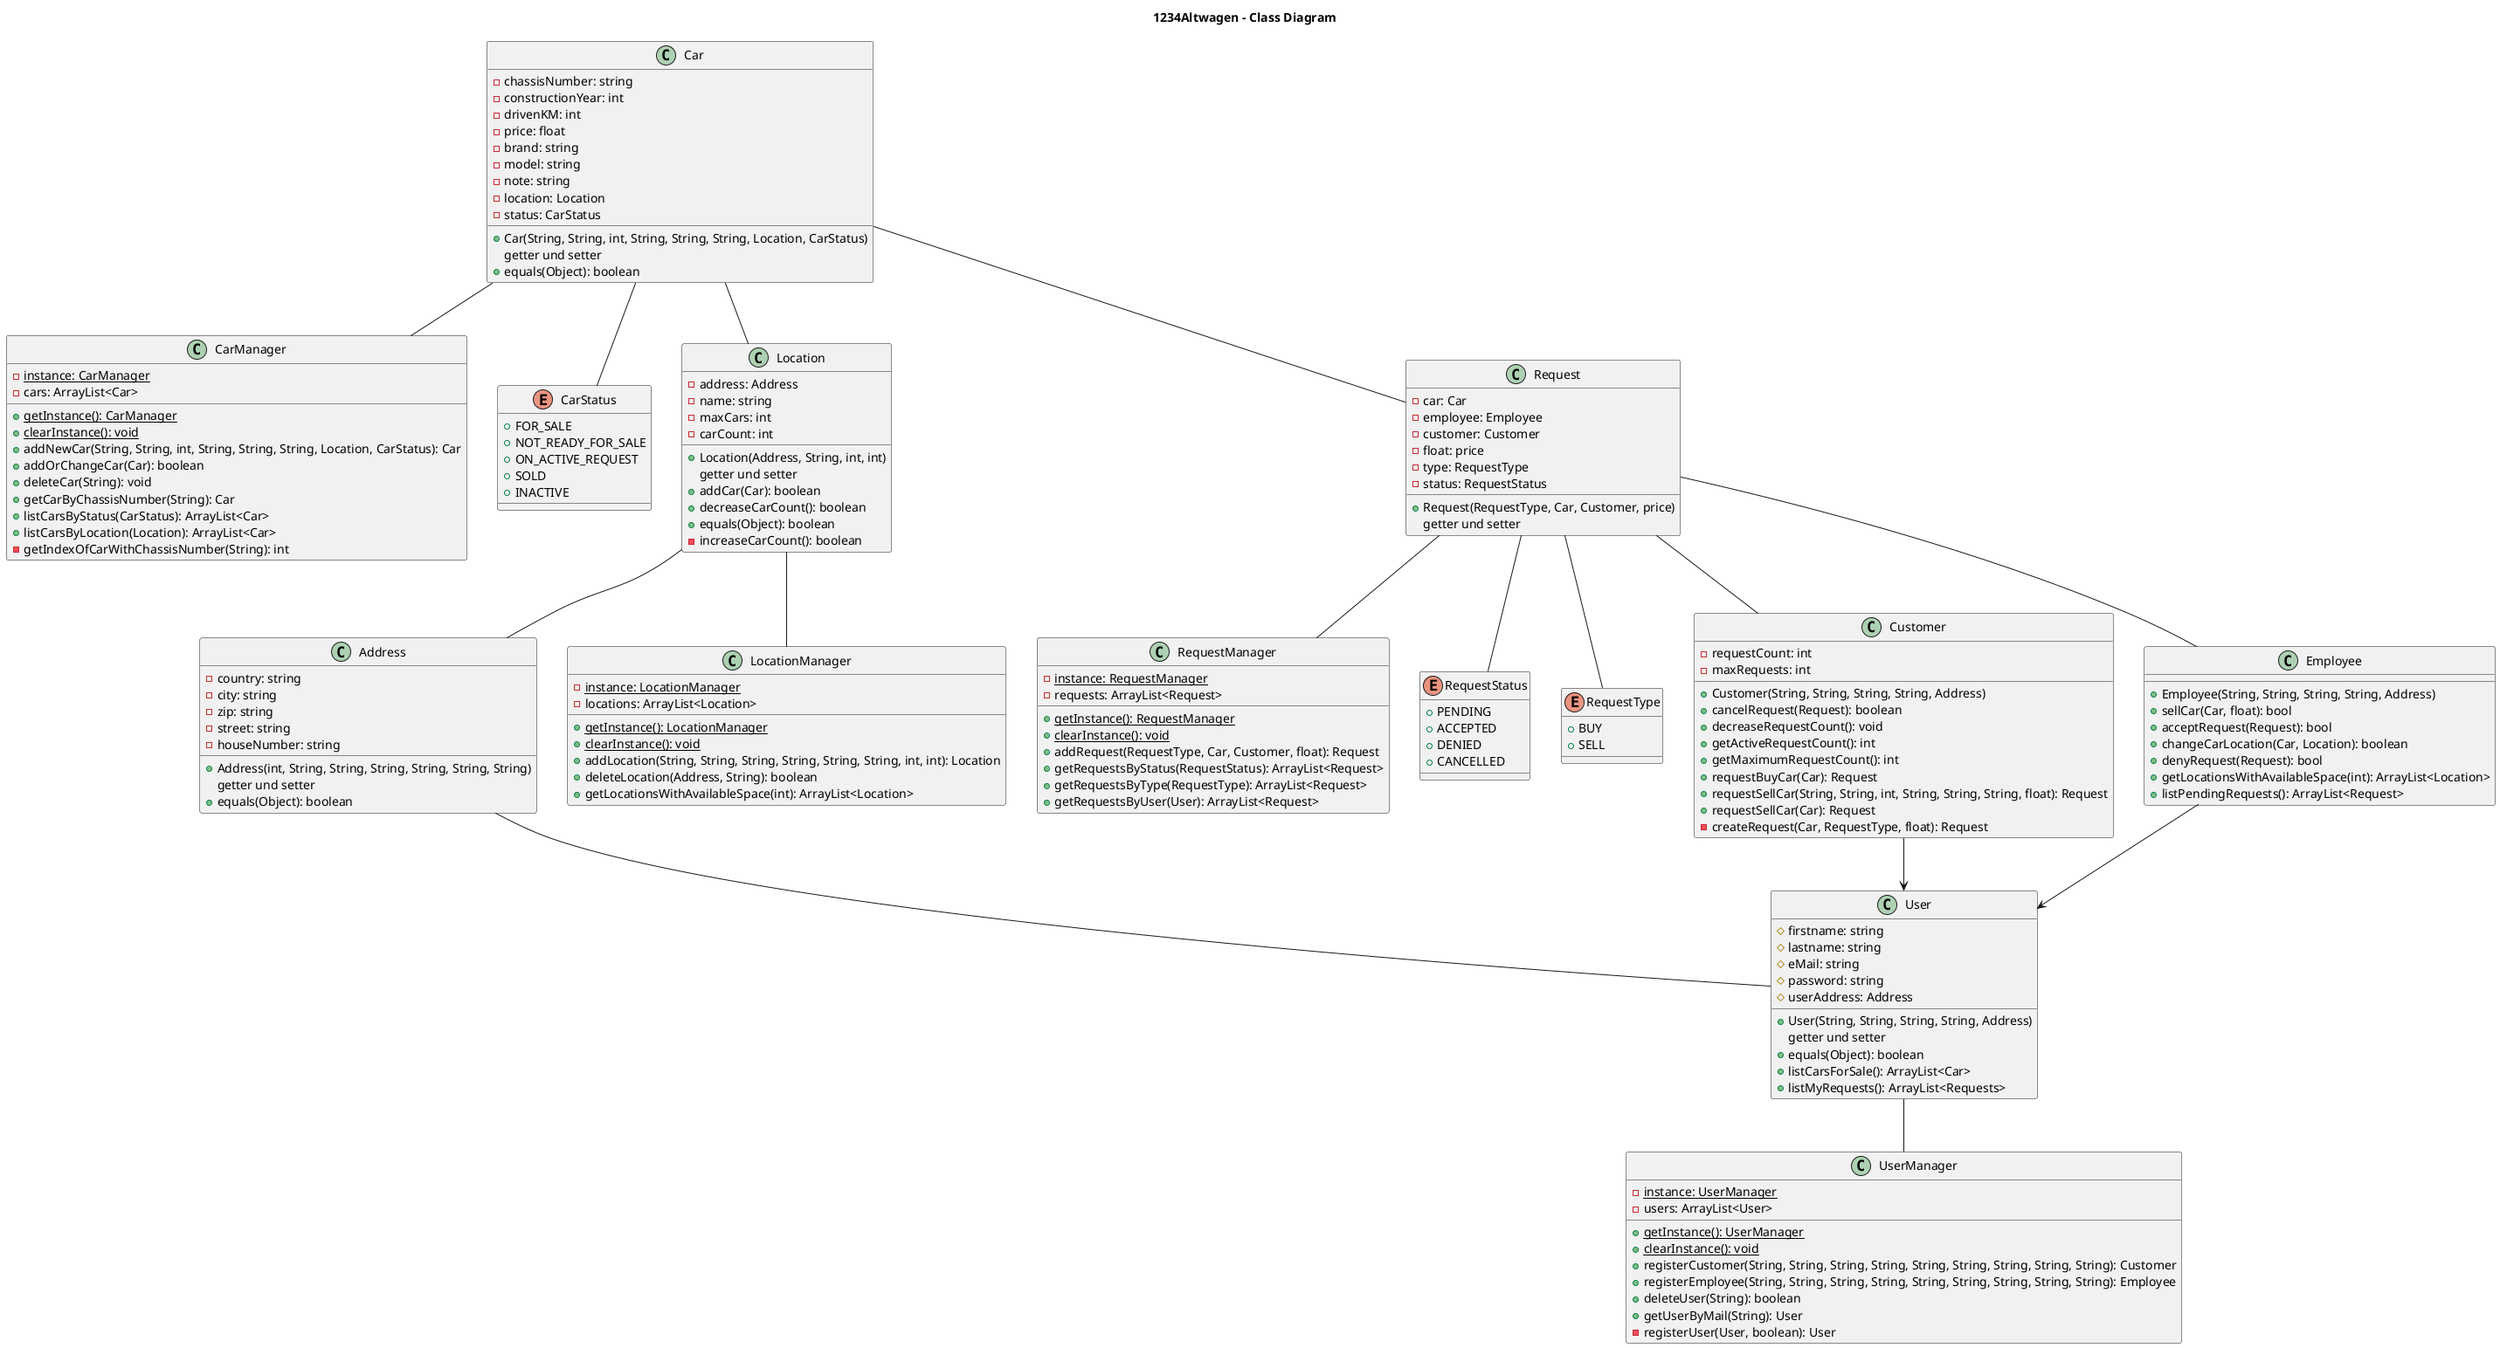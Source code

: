 @startuml
title 1234Altwagen - Class Diagram


class CarManager {
    {static} -instance: CarManager
    -cars: ArrayList<Car>
    {static} +getInstance(): CarManager
    {static} +clearInstance(): void
    +addNewCar(String, String, int, String, String, String, Location, CarStatus): Car
    +addOrChangeCar(Car): boolean
    +deleteCar(String): void
    +getCarByChassisNumber(String): Car
    +listCarsByStatus(CarStatus): ArrayList<Car>
    +listCarsByLocation(Location): ArrayList<Car>
    -getIndexOfCarWithChassisNumber(String): int
}

class Car {
    -chassisNumber: string
    -constructionYear: int
    -drivenKM: int
    -price: float
    -brand: string
    -model: string
    -note: string
    -location: Location
    -status: CarStatus
    +Car(String, String, int, String, String, String, Location, CarStatus)
    {method} getter und setter
    +equals(Object): boolean
}

enum CarStatus {
    +FOR_SALE
    +NOT_READY_FOR_SALE
    +ON_ACTIVE_REQUEST
    +SOLD
    +INACTIVE
}

class Address {
    -country: string
    -city: string
    -zip: string
    -street: string
    -houseNumber: string
    +Address(int, String, String, String, String, String, String)
    {method} getter und setter
    +equals(Object): boolean
}

class Location {
    -address: Address
    -name: string
    -maxCars: int
    -carCount: int
    +Location(Address, String, int, int)
    {method} getter und setter
    +addCar(Car): boolean
    +decreaseCarCount(): boolean
    +equals(Object): boolean
    -increaseCarCount(): boolean
}

class LocationManager {
    {static} -instance: LocationManager
    -locations: ArrayList<Location>
    {static} +getInstance(): LocationManager
    {static} +clearInstance(): void
    +addLocation(String, String, String, String, String, String, int, int): Location
    +deleteLocation(Address, String): boolean
    +getLocationsWithAvailableSpace(int): ArrayList<Location>
}

class Request {
    -car: Car
    -employee: Employee
    -customer: Customer
    -float: price
    -type: RequestType
    -status: RequestStatus
    +Request(RequestType, Car, Customer, price)
    {method} getter und setter
}

class RequestManager {
    {static} -instance: RequestManager
    -requests: ArrayList<Request>
    {static} +getInstance(): RequestManager
    {static} +clearInstance(): void
    +addRequest(RequestType, Car, Customer, float): Request
    +getRequestsByStatus(RequestStatus): ArrayList<Request>
    +getRequestsByType(RequestType): ArrayList<Request>
    +getRequestsByUser(User): ArrayList<Request>
}

enum RequestStatus {
    +PENDING
    +ACCEPTED
    +DENIED
    +CANCELLED
}

enum RequestType {
    +BUY
    +SELL
}

class Customer {
    -requestCount: int
    -maxRequests: int
    +Customer(String, String, String, String, Address)
    +cancelRequest(Request): boolean
    +decreaseRequestCount(): void
    +getActiveRequestCount(): int
    +getMaximumRequestCount(): int
    +requestBuyCar(Car): Request
    +requestSellCar(String, String, int, String, String, String, float): Request
    +requestSellCar(Car): Request
    -createRequest(Car, RequestType, float): Request
}

class Employee {
    +Employee(String, String, String, String, Address)
    +sellCar(Car, float): bool
    +acceptRequest(Request): bool
    +changeCarLocation(Car, Location): boolean
    +denyRequest(Request): bool
    +getLocationsWithAvailableSpace(int): ArrayList<Location>
    +listPendingRequests(): ArrayList<Request>
}

class User {
    #firstname: string
    #lastname: string
    #eMail: string
    #password: string
    #userAddress: Address
    +User(String, String, String, String, Address)
    {method} getter und setter
    +equals(Object): boolean
    +listCarsForSale(): ArrayList<Car>
    +listMyRequests(): ArrayList<Requests>
}

class UserManager {
    {static} -instance: UserManager
    -users: ArrayList<User>
    {static} +getInstance(): UserManager
    {static} +clearInstance(): void
    +registerCustomer(String, String, String, String, String, String, String, String, String): Customer 
    +registerEmployee(String, String, String, String, String, String, String, String, String): Employee
    +deleteUser(String): boolean
    +getUserByMail(String): User
    -registerUser(User, boolean): User
}

Customer --> User
Employee --> User

Car -- CarManager
Request -- RequestManager
User -- UserManager
Address -- User
Location -- Address
Location -- LocationManager
Car -- Location
Car -- CarStatus
Car -- Request
Request -- Customer
Request -- Employee
Request -- RequestStatus
Request -- RequestType
@enduml
